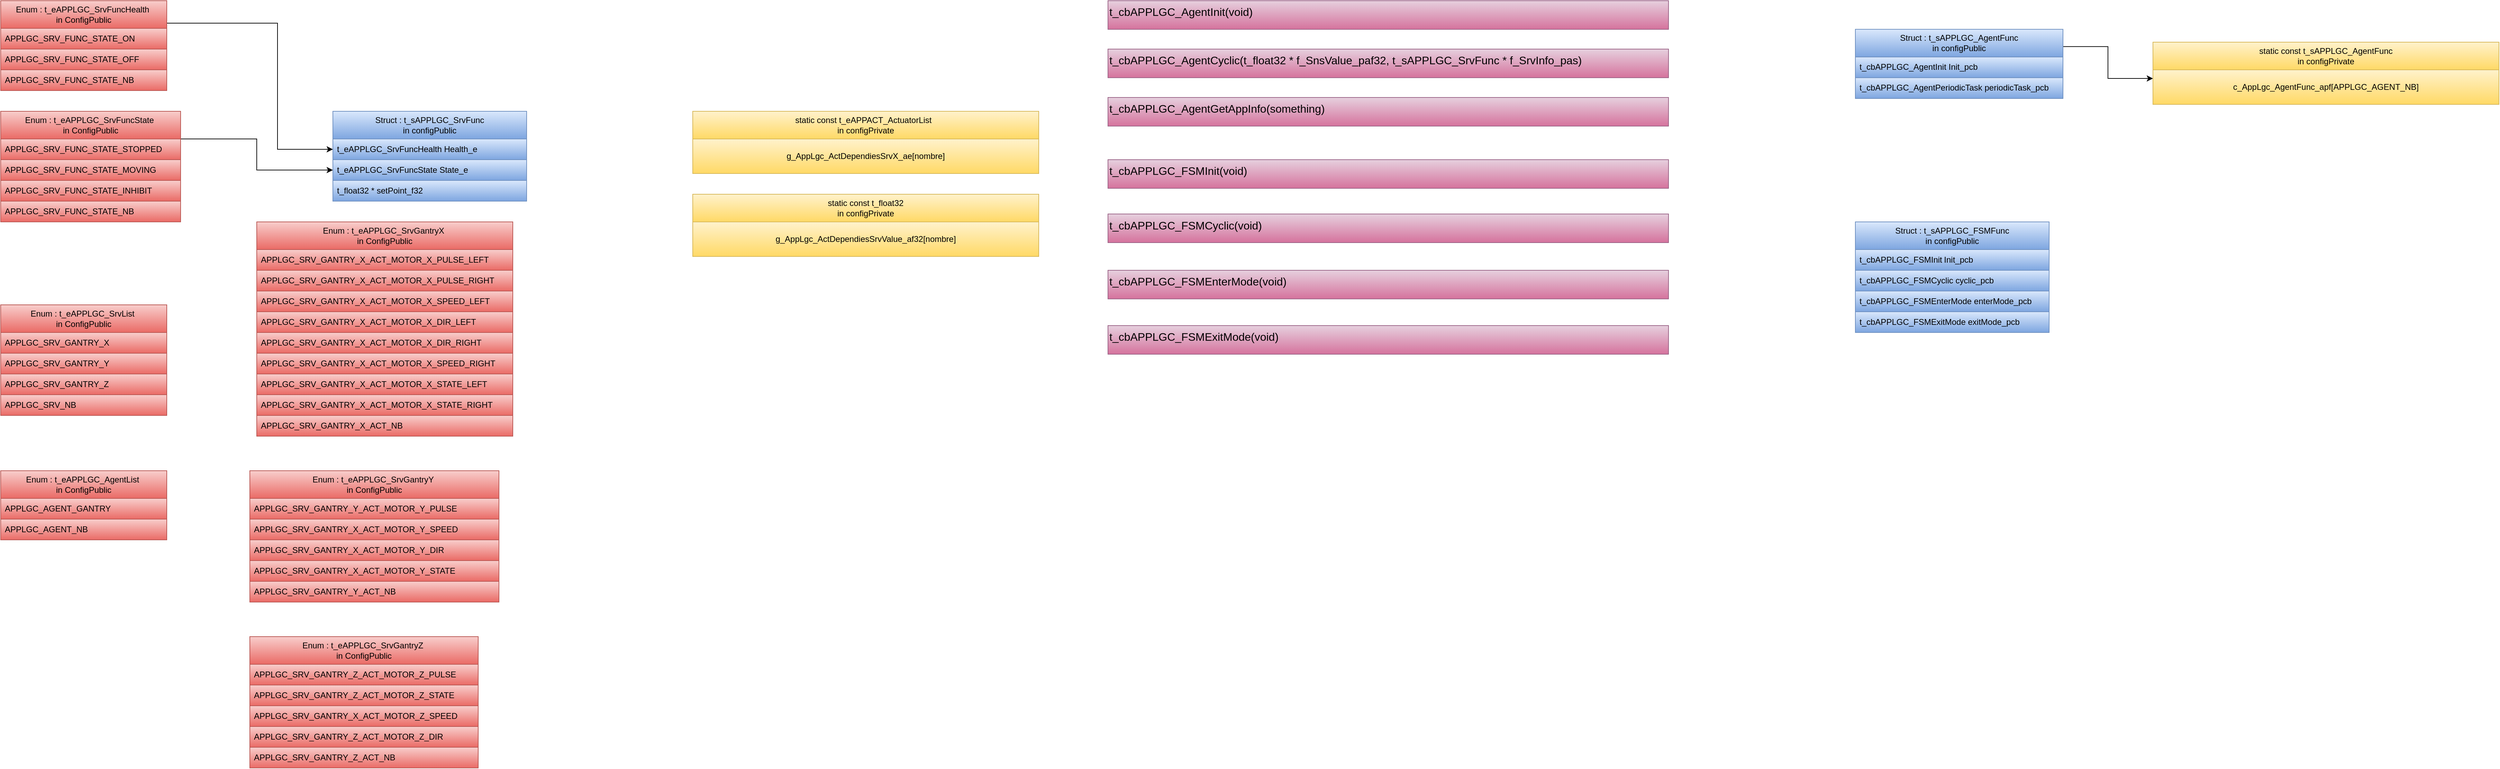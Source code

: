<mxfile version="24.6.1" type="device" pages="6">
  <diagram name="Type" id="GnXUbsLAUt-_IhSWvtKM">
    <mxGraphModel dx="2949" dy="3097" grid="1" gridSize="10" guides="1" tooltips="1" connect="1" arrows="1" fold="1" page="1" pageScale="1" pageWidth="827" pageHeight="1169" math="0" shadow="0">
      <root>
        <mxCell id="0" />
        <mxCell id="1" parent="0" />
        <mxCell id="-SuzEeylegbd52WuTmj7-1" value="Struct : t_sAPPLGC_SrvFunc&lt;div&gt;in configPublic&lt;/div&gt;" style="swimlane;fontStyle=0;childLayout=stackLayout;horizontal=1;startSize=40;horizontalStack=0;resizeParent=1;resizeParentMax=0;resizeLast=0;collapsible=1;marginBottom=0;whiteSpace=wrap;html=1;fillColor=#dae8fc;gradientColor=#7ea6e0;strokeColor=#6c8ebf;fontColor=#000000;" parent="1" vertex="1">
          <mxGeometry x="-1120" y="-2160" width="280" height="130" as="geometry">
            <mxRectangle x="-560" y="-640" width="240" height="40" as="alternateBounds" />
          </mxGeometry>
        </mxCell>
        <mxCell id="-SuzEeylegbd52WuTmj7-2" value="&lt;span style=&quot;text-align: center;&quot;&gt;t_eAPPLGC_SrvFuncHealth &lt;/span&gt;&lt;span style=&quot;text-align: center;&quot;&gt;Health_e&lt;/span&gt;" style="text;strokeColor=#6c8ebf;fillColor=#dae8fc;align=left;verticalAlign=middle;spacingLeft=4;spacingRight=4;overflow=hidden;points=[[0,0.5],[1,0.5]];portConstraint=eastwest;rotatable=0;whiteSpace=wrap;html=1;gradientColor=#7ea6e0;fontColor=#000000;" parent="-SuzEeylegbd52WuTmj7-1" vertex="1">
          <mxGeometry y="40" width="280" height="30" as="geometry" />
        </mxCell>
        <mxCell id="-SuzEeylegbd52WuTmj7-3" value="&lt;span style=&quot;text-align: center;&quot;&gt;t_eAPPLGC_SrvFuncState &lt;/span&gt;&lt;span style=&quot;text-align: center;&quot;&gt;State_e&lt;/span&gt;" style="text;strokeColor=#6c8ebf;fillColor=#dae8fc;align=left;verticalAlign=middle;spacingLeft=4;spacingRight=4;overflow=hidden;points=[[0,0.5],[1,0.5]];portConstraint=eastwest;rotatable=0;whiteSpace=wrap;html=1;gradientColor=#7ea6e0;fontColor=#000000;" parent="-SuzEeylegbd52WuTmj7-1" vertex="1">
          <mxGeometry y="70" width="280" height="30" as="geometry" />
        </mxCell>
        <mxCell id="-SuzEeylegbd52WuTmj7-16" value="t_float32 * setPoint_f32" style="text;strokeColor=#6c8ebf;fillColor=#dae8fc;align=left;verticalAlign=middle;spacingLeft=4;spacingRight=4;overflow=hidden;points=[[0,0.5],[1,0.5]];portConstraint=eastwest;rotatable=0;whiteSpace=wrap;html=1;gradientColor=#7ea6e0;fontColor=#000000;" parent="-SuzEeylegbd52WuTmj7-1" vertex="1">
          <mxGeometry y="100" width="280" height="30" as="geometry" />
        </mxCell>
        <mxCell id="-SuzEeylegbd52WuTmj7-5" value="Enum : t_eAPPLGC_SrvList&amp;nbsp;&lt;div&gt;in ConfigPublic&lt;/div&gt;" style="swimlane;fontStyle=0;childLayout=stackLayout;horizontal=1;startSize=40;horizontalStack=0;resizeParent=1;resizeParentMax=0;resizeLast=0;collapsible=1;marginBottom=0;whiteSpace=wrap;html=1;fillColor=#f8cecc;gradientColor=#ea6b66;strokeColor=#b85450;fontColor=#000000;" parent="1" vertex="1">
          <mxGeometry x="-1600" y="-1880" width="240" height="160" as="geometry">
            <mxRectangle x="-1160" y="-1210" width="240" height="40" as="alternateBounds" />
          </mxGeometry>
        </mxCell>
        <mxCell id="-SuzEeylegbd52WuTmj7-6" value="APPLGC_SRV_GANTRY_X" style="text;strokeColor=#b85450;fillColor=#f8cecc;align=left;verticalAlign=middle;spacingLeft=4;spacingRight=4;overflow=hidden;points=[[0,0.5],[1,0.5]];portConstraint=eastwest;rotatable=0;whiteSpace=wrap;html=1;gradientColor=#ea6b66;fontColor=#000000;" parent="-SuzEeylegbd52WuTmj7-5" vertex="1">
          <mxGeometry y="40" width="240" height="30" as="geometry" />
        </mxCell>
        <mxCell id="-SuzEeylegbd52WuTmj7-21" value="APPLGC_SRV_GANTRY_Y" style="text;strokeColor=#b85450;fillColor=#f8cecc;align=left;verticalAlign=middle;spacingLeft=4;spacingRight=4;overflow=hidden;points=[[0,0.5],[1,0.5]];portConstraint=eastwest;rotatable=0;whiteSpace=wrap;html=1;gradientColor=#ea6b66;fontColor=#000000;" parent="-SuzEeylegbd52WuTmj7-5" vertex="1">
          <mxGeometry y="70" width="240" height="30" as="geometry" />
        </mxCell>
        <mxCell id="-SuzEeylegbd52WuTmj7-22" value="APPLGC_SRV_GANTRY_Z" style="text;strokeColor=#b85450;fillColor=#f8cecc;align=left;verticalAlign=middle;spacingLeft=4;spacingRight=4;overflow=hidden;points=[[0,0.5],[1,0.5]];portConstraint=eastwest;rotatable=0;whiteSpace=wrap;html=1;gradientColor=#ea6b66;fontColor=#000000;" parent="-SuzEeylegbd52WuTmj7-5" vertex="1">
          <mxGeometry y="100" width="240" height="30" as="geometry" />
        </mxCell>
        <mxCell id="-SuzEeylegbd52WuTmj7-8" value="APPLGC_SRV_NB" style="text;strokeColor=#b85450;fillColor=#f8cecc;align=left;verticalAlign=middle;spacingLeft=4;spacingRight=4;overflow=hidden;points=[[0,0.5],[1,0.5]];portConstraint=eastwest;rotatable=0;whiteSpace=wrap;html=1;gradientColor=#ea6b66;fontColor=#000000;" parent="-SuzEeylegbd52WuTmj7-5" vertex="1">
          <mxGeometry y="130" width="240" height="30" as="geometry" />
        </mxCell>
        <mxCell id="-SuzEeylegbd52WuTmj7-9" value="" style="group;fontSize=12;" parent="1" connectable="0" vertex="1">
          <mxGeometry x="-600" y="-2160" width="500" height="90" as="geometry" />
        </mxCell>
        <mxCell id="-SuzEeylegbd52WuTmj7-10" value="" style="rounded=0;whiteSpace=wrap;html=1;fillColor=#fff2cc;gradientColor=#ffd966;strokeColor=#d6b656;fontColor=#000000;fontSize=12;" parent="-SuzEeylegbd52WuTmj7-9" vertex="1">
          <mxGeometry width="500.0" height="90" as="geometry" />
        </mxCell>
        <mxCell id="-SuzEeylegbd52WuTmj7-11" value="static const t_eAPPACT_ActuatorList&amp;nbsp;&amp;nbsp;&lt;div&gt;in configPrivate&lt;/div&gt;" style="rounded=0;whiteSpace=wrap;html=1;fillColor=#fff2cc;gradientColor=#ffd966;strokeColor=#d6b656;fontColor=#000000;fontSize=12;" parent="-SuzEeylegbd52WuTmj7-9" vertex="1">
          <mxGeometry width="500.0" height="40" as="geometry" />
        </mxCell>
        <mxCell id="-SuzEeylegbd52WuTmj7-12" value="&lt;div style=&quot;text-align: center; font-size: 12px;&quot;&gt;g_AppLgc_ActDependiesSrvX_ae[nombre]&lt;/div&gt;" style="rounded=0;whiteSpace=wrap;html=1;fillColor=#fff2cc;gradientColor=#ffd966;strokeColor=#d6b656;fontColor=#000000;fontSize=12;" parent="-SuzEeylegbd52WuTmj7-9" vertex="1">
          <mxGeometry y="40" width="500.0" height="50" as="geometry" />
        </mxCell>
        <mxCell id="-SuzEeylegbd52WuTmj7-13" value="t_cbAPPLGC_AgentInit(void)" style="rounded=0;whiteSpace=wrap;html=1;verticalAlign=top;fillColor=#e6d0de;gradientColor=#d5739d;strokeColor=#996185;fontSize=16;align=left;fontColor=#000000;" parent="1" vertex="1">
          <mxGeometry y="-2320" width="810" height="41.43" as="geometry" />
        </mxCell>
        <mxCell id="-SuzEeylegbd52WuTmj7-14" value="&lt;div style=&quot;text-align: center;&quot;&gt;&lt;span style=&quot;text-align: left;&quot;&gt;t_cbAPPLGC_AgentCyclic(&lt;/span&gt;&lt;span style=&quot;background-color: initial;&quot;&gt;t_float32 * f_SnsValue_paf32, t_sAPPLGC_SrvFunc * f_SrvInfo_pas&lt;/span&gt;&lt;span style=&quot;background-color: initial;&quot;&gt;)&lt;/span&gt;&lt;/div&gt;" style="rounded=0;whiteSpace=wrap;html=1;verticalAlign=top;fillColor=#e6d0de;gradientColor=#d5739d;strokeColor=#996185;fontSize=16;align=left;fontColor=#000000;" parent="1" vertex="1">
          <mxGeometry y="-2250" width="810" height="41.43" as="geometry" />
        </mxCell>
        <mxCell id="-SuzEeylegbd52WuTmj7-17" value="Enum : t_eAPPLGC_AgentList&amp;nbsp;&lt;div&gt;in ConfigPublic&lt;/div&gt;" style="swimlane;fontStyle=0;childLayout=stackLayout;horizontal=1;startSize=40;horizontalStack=0;resizeParent=1;resizeParentMax=0;resizeLast=0;collapsible=1;marginBottom=0;whiteSpace=wrap;html=1;fillColor=#f8cecc;gradientColor=#ea6b66;strokeColor=#b85450;fontColor=#000000;" parent="1" vertex="1">
          <mxGeometry x="-1600" y="-1640" width="240" height="100" as="geometry">
            <mxRectangle x="-1160" y="-1210" width="240" height="40" as="alternateBounds" />
          </mxGeometry>
        </mxCell>
        <mxCell id="-SuzEeylegbd52WuTmj7-18" value="APPLGC_AGENT_GANTRY" style="text;strokeColor=#b85450;fillColor=#f8cecc;align=left;verticalAlign=middle;spacingLeft=4;spacingRight=4;overflow=hidden;points=[[0,0.5],[1,0.5]];portConstraint=eastwest;rotatable=0;whiteSpace=wrap;html=1;gradientColor=#ea6b66;fontColor=#000000;" parent="-SuzEeylegbd52WuTmj7-17" vertex="1">
          <mxGeometry y="40" width="240" height="30" as="geometry" />
        </mxCell>
        <mxCell id="-SuzEeylegbd52WuTmj7-20" value="APPLGC_AGENT_NB" style="text;strokeColor=#b85450;fillColor=#f8cecc;align=left;verticalAlign=middle;spacingLeft=4;spacingRight=4;overflow=hidden;points=[[0,0.5],[1,0.5]];portConstraint=eastwest;rotatable=0;whiteSpace=wrap;html=1;gradientColor=#ea6b66;fontColor=#000000;" parent="-SuzEeylegbd52WuTmj7-17" vertex="1">
          <mxGeometry y="70" width="240" height="30" as="geometry" />
        </mxCell>
        <mxCell id="pDAPzEV3QsiLcf0v9ub3-2" style="edgeStyle=orthogonalEdgeStyle;rounded=0;orthogonalLoop=1;jettySize=auto;html=1;exitX=1;exitY=0.25;exitDx=0;exitDy=0;entryX=0;entryY=0.5;entryDx=0;entryDy=0;" edge="1" parent="1" source="-SuzEeylegbd52WuTmj7-23" target="-SuzEeylegbd52WuTmj7-2">
          <mxGeometry relative="1" as="geometry">
            <Array as="points">
              <mxPoint x="-1200" y="-2287" />
              <mxPoint x="-1200" y="-2105" />
            </Array>
          </mxGeometry>
        </mxCell>
        <mxCell id="-SuzEeylegbd52WuTmj7-23" value="Enum : t_eAPPLGC_SrvFuncHealth&amp;nbsp;&lt;div&gt;in ConfigPublic&lt;/div&gt;" style="swimlane;fontStyle=0;childLayout=stackLayout;horizontal=1;startSize=40;horizontalStack=0;resizeParent=1;resizeParentMax=0;resizeLast=0;collapsible=1;marginBottom=0;whiteSpace=wrap;html=1;fillColor=#f8cecc;gradientColor=#ea6b66;strokeColor=#b85450;fontColor=#000000;" parent="1" vertex="1">
          <mxGeometry x="-1600" y="-2320" width="240" height="130" as="geometry">
            <mxRectangle x="-1160" y="-1210" width="240" height="40" as="alternateBounds" />
          </mxGeometry>
        </mxCell>
        <mxCell id="-SuzEeylegbd52WuTmj7-24" value="APPLGC_SRV_FUNC_STATE_ON" style="text;strokeColor=#b85450;fillColor=#f8cecc;align=left;verticalAlign=middle;spacingLeft=4;spacingRight=4;overflow=hidden;points=[[0,0.5],[1,0.5]];portConstraint=eastwest;rotatable=0;whiteSpace=wrap;html=1;gradientColor=#ea6b66;fontColor=#000000;" parent="-SuzEeylegbd52WuTmj7-23" vertex="1">
          <mxGeometry y="40" width="240" height="30" as="geometry" />
        </mxCell>
        <mxCell id="-SuzEeylegbd52WuTmj7-25" value="APPLGC_SRV_FUNC_STATE_OFF" style="text;strokeColor=#b85450;fillColor=#f8cecc;align=left;verticalAlign=middle;spacingLeft=4;spacingRight=4;overflow=hidden;points=[[0,0.5],[1,0.5]];portConstraint=eastwest;rotatable=0;whiteSpace=wrap;html=1;gradientColor=#ea6b66;fontColor=#000000;" parent="-SuzEeylegbd52WuTmj7-23" vertex="1">
          <mxGeometry y="70" width="240" height="30" as="geometry" />
        </mxCell>
        <mxCell id="-SuzEeylegbd52WuTmj7-26" value="APPLGC_SRV_FUNC_STATE_NB" style="text;strokeColor=#b85450;fillColor=#f8cecc;align=left;verticalAlign=middle;spacingLeft=4;spacingRight=4;overflow=hidden;points=[[0,0.5],[1,0.5]];portConstraint=eastwest;rotatable=0;whiteSpace=wrap;html=1;gradientColor=#ea6b66;fontColor=#000000;" parent="-SuzEeylegbd52WuTmj7-23" vertex="1">
          <mxGeometry y="100" width="240" height="30" as="geometry" />
        </mxCell>
        <mxCell id="pDAPzEV3QsiLcf0v9ub3-1" style="edgeStyle=orthogonalEdgeStyle;rounded=0;orthogonalLoop=1;jettySize=auto;html=1;exitX=1;exitY=0.25;exitDx=0;exitDy=0;entryX=0;entryY=0.5;entryDx=0;entryDy=0;" edge="1" parent="1" source="-SuzEeylegbd52WuTmj7-29" target="-SuzEeylegbd52WuTmj7-3">
          <mxGeometry relative="1" as="geometry" />
        </mxCell>
        <mxCell id="-SuzEeylegbd52WuTmj7-29" value="Enum : t_eAPPLGC_SrvFuncState&amp;nbsp;&lt;div&gt;in ConfigPublic&lt;/div&gt;" style="swimlane;fontStyle=0;childLayout=stackLayout;horizontal=1;startSize=40;horizontalStack=0;resizeParent=1;resizeParentMax=0;resizeLast=0;collapsible=1;marginBottom=0;whiteSpace=wrap;html=1;fillColor=#f8cecc;gradientColor=#ea6b66;strokeColor=#b85450;fontColor=#000000;" parent="1" vertex="1">
          <mxGeometry x="-1600" y="-2160" width="260" height="160" as="geometry">
            <mxRectangle x="-1160" y="-1210" width="240" height="40" as="alternateBounds" />
          </mxGeometry>
        </mxCell>
        <mxCell id="-SuzEeylegbd52WuTmj7-30" value="APPLGC_SRV_FUNC_STATE_STOPPED" style="text;strokeColor=#b85450;fillColor=#f8cecc;align=left;verticalAlign=middle;spacingLeft=4;spacingRight=4;overflow=hidden;points=[[0,0.5],[1,0.5]];portConstraint=eastwest;rotatable=0;whiteSpace=wrap;html=1;gradientColor=#ea6b66;fontColor=#000000;" parent="-SuzEeylegbd52WuTmj7-29" vertex="1">
          <mxGeometry y="40" width="260" height="30" as="geometry" />
        </mxCell>
        <mxCell id="-SuzEeylegbd52WuTmj7-31" value="APPLGC_SRV_FUNC_STATE_MOVING" style="text;strokeColor=#b85450;fillColor=#f8cecc;align=left;verticalAlign=middle;spacingLeft=4;spacingRight=4;overflow=hidden;points=[[0,0.5],[1,0.5]];portConstraint=eastwest;rotatable=0;whiteSpace=wrap;html=1;gradientColor=#ea6b66;fontColor=#000000;" parent="-SuzEeylegbd52WuTmj7-29" vertex="1">
          <mxGeometry y="70" width="260" height="30" as="geometry" />
        </mxCell>
        <mxCell id="-SuzEeylegbd52WuTmj7-32" value="APPLGC_SRV_FUNC_STATE_INHIBIT" style="text;strokeColor=#b85450;fillColor=#f8cecc;align=left;verticalAlign=middle;spacingLeft=4;spacingRight=4;overflow=hidden;points=[[0,0.5],[1,0.5]];portConstraint=eastwest;rotatable=0;whiteSpace=wrap;html=1;gradientColor=#ea6b66;fontColor=#000000;" parent="-SuzEeylegbd52WuTmj7-29" vertex="1">
          <mxGeometry y="100" width="260" height="30" as="geometry" />
        </mxCell>
        <mxCell id="-SuzEeylegbd52WuTmj7-33" value="APPLGC_SRV_FUNC_STATE_NB" style="text;strokeColor=#b85450;fillColor=#f8cecc;align=left;verticalAlign=middle;spacingLeft=4;spacingRight=4;overflow=hidden;points=[[0,0.5],[1,0.5]];portConstraint=eastwest;rotatable=0;whiteSpace=wrap;html=1;gradientColor=#ea6b66;fontColor=#000000;" parent="-SuzEeylegbd52WuTmj7-29" vertex="1">
          <mxGeometry y="130" width="260" height="30" as="geometry" />
        </mxCell>
        <mxCell id="-SuzEeylegbd52WuTmj7-34" value="" style="group;fontSize=12;" parent="1" connectable="0" vertex="1">
          <mxGeometry x="-600" y="-2040" width="500" height="90" as="geometry" />
        </mxCell>
        <mxCell id="-SuzEeylegbd52WuTmj7-35" value="" style="rounded=0;whiteSpace=wrap;html=1;fillColor=#fff2cc;gradientColor=#ffd966;strokeColor=#d6b656;fontColor=#000000;fontSize=12;" parent="-SuzEeylegbd52WuTmj7-34" vertex="1">
          <mxGeometry width="500.0" height="90" as="geometry" />
        </mxCell>
        <mxCell id="-SuzEeylegbd52WuTmj7-36" value="static const t_float32&lt;div&gt;in configPrivate&lt;/div&gt;" style="rounded=0;whiteSpace=wrap;html=1;fillColor=#fff2cc;gradientColor=#ffd966;strokeColor=#d6b656;fontColor=#000000;fontSize=12;" parent="-SuzEeylegbd52WuTmj7-34" vertex="1">
          <mxGeometry width="500.0" height="40" as="geometry" />
        </mxCell>
        <mxCell id="-SuzEeylegbd52WuTmj7-37" value="&lt;div style=&quot;text-align: center; font-size: 12px;&quot;&gt;g_AppLgc_ActDependiesSrvValue_af32[nombre]&lt;/div&gt;" style="rounded=0;whiteSpace=wrap;html=1;fillColor=#fff2cc;gradientColor=#ffd966;strokeColor=#d6b656;fontColor=#000000;fontSize=12;" parent="-SuzEeylegbd52WuTmj7-34" vertex="1">
          <mxGeometry y="40" width="500.0" height="50" as="geometry" />
        </mxCell>
        <mxCell id="CMQPgspGFE2NoReCXf-l-4" value="t_cbAPPLGC_FSMInit(void)" style="rounded=0;whiteSpace=wrap;html=1;verticalAlign=top;fillColor=#e6d0de;gradientColor=#d5739d;strokeColor=#996185;fontSize=16;align=left;fontColor=#000000;" parent="1" vertex="1">
          <mxGeometry y="-2090" width="810" height="41.43" as="geometry" />
        </mxCell>
        <mxCell id="CMQPgspGFE2NoReCXf-l-5" value="t_cbAPPLGC_FSMCyclic(void)" style="rounded=0;whiteSpace=wrap;html=1;verticalAlign=top;fillColor=#e6d0de;gradientColor=#d5739d;strokeColor=#996185;fontSize=16;align=left;fontColor=#000000;" parent="1" vertex="1">
          <mxGeometry y="-2011.43" width="810" height="41.43" as="geometry" />
        </mxCell>
        <mxCell id="CMQPgspGFE2NoReCXf-l-6" value="t_cbAPPLGC_FSMEnterMode(void)" style="rounded=0;whiteSpace=wrap;html=1;verticalAlign=top;fillColor=#e6d0de;gradientColor=#d5739d;strokeColor=#996185;fontSize=16;align=left;fontColor=#000000;" parent="1" vertex="1">
          <mxGeometry y="-1930" width="810" height="41.43" as="geometry" />
        </mxCell>
        <mxCell id="s_ShhWTJK4wpaPDD9lwJ-1" value="" style="group;fontSize=12;" parent="1" connectable="0" vertex="1">
          <mxGeometry x="1510" y="-2260" width="500" height="90" as="geometry" />
        </mxCell>
        <mxCell id="s_ShhWTJK4wpaPDD9lwJ-2" value="" style="rounded=0;whiteSpace=wrap;html=1;fillColor=#fff2cc;gradientColor=#ffd966;strokeColor=#d6b656;fontColor=#000000;fontSize=12;" parent="s_ShhWTJK4wpaPDD9lwJ-1" vertex="1">
          <mxGeometry width="500.0" height="90" as="geometry" />
        </mxCell>
        <mxCell id="s_ShhWTJK4wpaPDD9lwJ-3" value="static const t_sAPPLGC_AgentFunc&lt;div&gt;in configPrivate&lt;/div&gt;" style="rounded=0;whiteSpace=wrap;html=1;fillColor=#fff2cc;gradientColor=#ffd966;strokeColor=#d6b656;fontColor=#000000;fontSize=12;" parent="s_ShhWTJK4wpaPDD9lwJ-1" vertex="1">
          <mxGeometry width="500.0" height="40" as="geometry" />
        </mxCell>
        <mxCell id="s_ShhWTJK4wpaPDD9lwJ-4" value="&lt;div style=&quot;text-align: center; font-size: 12px;&quot;&gt;c_AppLgc_AgentFunc_apf[APPLGC_AGENT_NB]&lt;/div&gt;" style="rounded=0;whiteSpace=wrap;html=1;fillColor=#fff2cc;gradientColor=#ffd966;strokeColor=#d6b656;fontColor=#000000;fontSize=12;" parent="s_ShhWTJK4wpaPDD9lwJ-1" vertex="1">
          <mxGeometry y="40" width="500.0" height="50" as="geometry" />
        </mxCell>
        <mxCell id="NY17Wq-Kty5airUErH0G-1" value="t_cbAPPLGC_FSMExitMode(void)" style="rounded=0;whiteSpace=wrap;html=1;verticalAlign=top;fillColor=#e6d0de;gradientColor=#d5739d;strokeColor=#996185;fontSize=16;align=left;fontColor=#000000;" parent="1" vertex="1">
          <mxGeometry y="-1850" width="810" height="41.43" as="geometry" />
        </mxCell>
        <mxCell id="6Cp2mL-8UquRnqcEr89i-1" value="t_cbAPPLGC_AgentGetAppInfo(something)" style="rounded=0;whiteSpace=wrap;html=1;verticalAlign=top;fillColor=#e6d0de;gradientColor=#d5739d;strokeColor=#996185;fontSize=16;align=left;fontColor=#000000;" parent="1" vertex="1">
          <mxGeometry y="-2180" width="810" height="41.43" as="geometry" />
        </mxCell>
        <mxCell id="ntYxdvMAgjqX-uuz0u-9-6" style="edgeStyle=orthogonalEdgeStyle;rounded=0;orthogonalLoop=1;jettySize=auto;html=1;exitX=1;exitY=0.25;exitDx=0;exitDy=0;entryX=0;entryY=0.25;entryDx=0;entryDy=0;" parent="1" source="6Cp2mL-8UquRnqcEr89i-2" target="s_ShhWTJK4wpaPDD9lwJ-4" edge="1">
          <mxGeometry relative="1" as="geometry" />
        </mxCell>
        <mxCell id="6Cp2mL-8UquRnqcEr89i-2" value="Struct : t_sAPPLGC_AgentFunc&lt;div&gt;in configPublic&lt;/div&gt;" style="swimlane;fontStyle=0;childLayout=stackLayout;horizontal=1;startSize=40;horizontalStack=0;resizeParent=1;resizeParentMax=0;resizeLast=0;collapsible=1;marginBottom=0;whiteSpace=wrap;html=1;fillColor=#dae8fc;gradientColor=#7ea6e0;strokeColor=#6c8ebf;fontColor=#000000;" parent="1" vertex="1">
          <mxGeometry x="1080" y="-2278.57" width="300" height="100" as="geometry">
            <mxRectangle x="-560" y="-640" width="240" height="40" as="alternateBounds" />
          </mxGeometry>
        </mxCell>
        <mxCell id="6Cp2mL-8UquRnqcEr89i-3" value="&lt;span style=&quot;&quot;&gt;t_cbAPPLGC_AgentInit Init_pcb&lt;/span&gt;" style="text;strokeColor=#6c8ebf;fillColor=#dae8fc;align=left;verticalAlign=middle;spacingLeft=4;spacingRight=4;overflow=hidden;points=[[0,0.5],[1,0.5]];portConstraint=eastwest;rotatable=0;whiteSpace=wrap;html=1;gradientColor=#7ea6e0;fontColor=#000000;" parent="6Cp2mL-8UquRnqcEr89i-2" vertex="1">
          <mxGeometry y="40" width="300" height="30" as="geometry" />
        </mxCell>
        <mxCell id="6Cp2mL-8UquRnqcEr89i-4" value="&lt;span style=&quot;&quot;&gt;t_cbAPPLGC_AgentPeriodicTask periodicTask_pcb&lt;/span&gt;" style="text;strokeColor=#6c8ebf;fillColor=#dae8fc;align=left;verticalAlign=middle;spacingLeft=4;spacingRight=4;overflow=hidden;points=[[0,0.5],[1,0.5]];portConstraint=eastwest;rotatable=0;whiteSpace=wrap;html=1;gradientColor=#7ea6e0;fontColor=#000000;" parent="6Cp2mL-8UquRnqcEr89i-2" vertex="1">
          <mxGeometry y="70" width="300" height="30" as="geometry" />
        </mxCell>
        <mxCell id="ntYxdvMAgjqX-uuz0u-9-1" value="Struct : t_sAPPLGC_FSMFunc&lt;div&gt;in configPublic&lt;/div&gt;" style="swimlane;fontStyle=0;childLayout=stackLayout;horizontal=1;startSize=40;horizontalStack=0;resizeParent=1;resizeParentMax=0;resizeLast=0;collapsible=1;marginBottom=0;whiteSpace=wrap;html=1;fillColor=#dae8fc;gradientColor=#7ea6e0;strokeColor=#6c8ebf;fontColor=#000000;" parent="1" vertex="1">
          <mxGeometry x="1080" y="-2000.0" width="280" height="160" as="geometry">
            <mxRectangle x="1080" y="-2000.0" width="240" height="40" as="alternateBounds" />
          </mxGeometry>
        </mxCell>
        <mxCell id="ntYxdvMAgjqX-uuz0u-9-2" value="t_cbAPPLGC_FSMInit&lt;font size=&quot;1&quot;&gt;&amp;nbsp;&lt;/font&gt;Init_pcb" style="text;strokeColor=#6c8ebf;fillColor=#dae8fc;align=left;verticalAlign=middle;spacingLeft=4;spacingRight=4;overflow=hidden;points=[[0,0.5],[1,0.5]];portConstraint=eastwest;rotatable=0;whiteSpace=wrap;html=1;gradientColor=#7ea6e0;fontColor=#000000;" parent="ntYxdvMAgjqX-uuz0u-9-1" vertex="1">
          <mxGeometry y="40" width="280" height="30" as="geometry" />
        </mxCell>
        <mxCell id="ntYxdvMAgjqX-uuz0u-9-3" value="&lt;span style=&quot;&quot;&gt;t_cbAPPLGC_FSMCyclic&amp;nbsp;&lt;/span&gt;&lt;span style=&quot;&quot;&gt;cyclic_pcb&lt;/span&gt;" style="text;strokeColor=#6c8ebf;fillColor=#dae8fc;align=left;verticalAlign=middle;spacingLeft=4;spacingRight=4;overflow=hidden;points=[[0,0.5],[1,0.5]];portConstraint=eastwest;rotatable=0;whiteSpace=wrap;html=1;gradientColor=#7ea6e0;fontColor=#000000;" parent="ntYxdvMAgjqX-uuz0u-9-1" vertex="1">
          <mxGeometry y="70" width="280" height="30" as="geometry" />
        </mxCell>
        <mxCell id="ntYxdvMAgjqX-uuz0u-9-4" value="&lt;span style=&quot;&quot;&gt;t_cbAPPLGC_FSMEnterMode enterMode&lt;/span&gt;&lt;span style=&quot;&quot;&gt;_pcb&lt;/span&gt;" style="text;strokeColor=#6c8ebf;fillColor=#dae8fc;align=left;verticalAlign=middle;spacingLeft=4;spacingRight=4;overflow=hidden;points=[[0,0.5],[1,0.5]];portConstraint=eastwest;rotatable=0;whiteSpace=wrap;html=1;gradientColor=#7ea6e0;fontColor=#000000;" parent="ntYxdvMAgjqX-uuz0u-9-1" vertex="1">
          <mxGeometry y="100" width="280" height="30" as="geometry" />
        </mxCell>
        <mxCell id="ntYxdvMAgjqX-uuz0u-9-5" value="&lt;span style=&quot;&quot;&gt;t_cbAPPLGC_FSMExitMode&amp;nbsp;&lt;/span&gt;&lt;span style=&quot;&quot;&gt;exitMode&lt;/span&gt;&lt;span style=&quot;&quot;&gt;_pcb&lt;/span&gt;" style="text;strokeColor=#6c8ebf;fillColor=#dae8fc;align=left;verticalAlign=middle;spacingLeft=4;spacingRight=4;overflow=hidden;points=[[0,0.5],[1,0.5]];portConstraint=eastwest;rotatable=0;whiteSpace=wrap;html=1;gradientColor=#7ea6e0;fontColor=#000000;" parent="ntYxdvMAgjqX-uuz0u-9-1" vertex="1">
          <mxGeometry y="130" width="280" height="30" as="geometry" />
        </mxCell>
        <mxCell id="pDAPzEV3QsiLcf0v9ub3-4" value="Enum : t_eAPPLGC_SrvGantryX&amp;nbsp;&lt;div&gt;in ConfigPublic&lt;/div&gt;" style="swimlane;fontStyle=0;childLayout=stackLayout;horizontal=1;startSize=40;horizontalStack=0;resizeParent=1;resizeParentMax=0;resizeLast=0;collapsible=1;marginBottom=0;whiteSpace=wrap;html=1;fillColor=#f8cecc;gradientColor=#ea6b66;strokeColor=#b85450;fontColor=#000000;" vertex="1" parent="1">
          <mxGeometry x="-1230" y="-2000" width="370" height="310" as="geometry">
            <mxRectangle x="-1160" y="-1210" width="240" height="40" as="alternateBounds" />
          </mxGeometry>
        </mxCell>
        <mxCell id="pDAPzEV3QsiLcf0v9ub3-5" value="APPLGC_SRV_GANTRY_X_ACT_MOTOR_X_PULSE_LEFT" style="text;strokeColor=#b85450;fillColor=#f8cecc;align=left;verticalAlign=middle;spacingLeft=4;spacingRight=4;overflow=hidden;points=[[0,0.5],[1,0.5]];portConstraint=eastwest;rotatable=0;whiteSpace=wrap;html=1;gradientColor=#ea6b66;fontColor=#000000;" vertex="1" parent="pDAPzEV3QsiLcf0v9ub3-4">
          <mxGeometry y="40" width="370" height="30" as="geometry" />
        </mxCell>
        <mxCell id="pDAPzEV3QsiLcf0v9ub3-6" value="APPLGC_SRV_GANTRY_X_ACT_MOTOR_X_PULSE_RIGHT" style="text;strokeColor=#b85450;fillColor=#f8cecc;align=left;verticalAlign=middle;spacingLeft=4;spacingRight=4;overflow=hidden;points=[[0,0.5],[1,0.5]];portConstraint=eastwest;rotatable=0;whiteSpace=wrap;html=1;gradientColor=#ea6b66;fontColor=#000000;" vertex="1" parent="pDAPzEV3QsiLcf0v9ub3-4">
          <mxGeometry y="70" width="370" height="30" as="geometry" />
        </mxCell>
        <mxCell id="pDAPzEV3QsiLcf0v9ub3-16" value="APPLGC_SRV_GANTRY_X_ACT_MOTOR_X_SPEED_LEFT" style="text;strokeColor=#b85450;fillColor=#f8cecc;align=left;verticalAlign=middle;spacingLeft=4;spacingRight=4;overflow=hidden;points=[[0,0.5],[1,0.5]];portConstraint=eastwest;rotatable=0;whiteSpace=wrap;html=1;gradientColor=#ea6b66;fontColor=#000000;" vertex="1" parent="pDAPzEV3QsiLcf0v9ub3-4">
          <mxGeometry y="100" width="370" height="30" as="geometry" />
        </mxCell>
        <mxCell id="rj08jHFdkmS71MZILvkc-1" value="APPLGC_SRV_GANTRY_X_ACT_MOTOR_X_DIR_LEFT" style="text;strokeColor=#b85450;fillColor=#f8cecc;align=left;verticalAlign=middle;spacingLeft=4;spacingRight=4;overflow=hidden;points=[[0,0.5],[1,0.5]];portConstraint=eastwest;rotatable=0;whiteSpace=wrap;html=1;gradientColor=#ea6b66;fontColor=#000000;" vertex="1" parent="pDAPzEV3QsiLcf0v9ub3-4">
          <mxGeometry y="130" width="370" height="30" as="geometry" />
        </mxCell>
        <mxCell id="pDAPzEV3QsiLcf0v9ub3-17" value="APPLGC_SRV_GANTRY_X_ACT_MOTOR_X_DIR_RIGHT" style="text;strokeColor=#b85450;fillColor=#f8cecc;align=left;verticalAlign=middle;spacingLeft=4;spacingRight=4;overflow=hidden;points=[[0,0.5],[1,0.5]];portConstraint=eastwest;rotatable=0;whiteSpace=wrap;html=1;gradientColor=#ea6b66;fontColor=#000000;" vertex="1" parent="pDAPzEV3QsiLcf0v9ub3-4">
          <mxGeometry y="160" width="370" height="30" as="geometry" />
        </mxCell>
        <mxCell id="rj08jHFdkmS71MZILvkc-2" value="APPLGC_SRV_GANTRY_X_ACT_MOTOR_X_SPEED_RIGHT" style="text;strokeColor=#b85450;fillColor=#f8cecc;align=left;verticalAlign=middle;spacingLeft=4;spacingRight=4;overflow=hidden;points=[[0,0.5],[1,0.5]];portConstraint=eastwest;rotatable=0;whiteSpace=wrap;html=1;gradientColor=#ea6b66;fontColor=#000000;" vertex="1" parent="pDAPzEV3QsiLcf0v9ub3-4">
          <mxGeometry y="190" width="370" height="30" as="geometry" />
        </mxCell>
        <mxCell id="pDAPzEV3QsiLcf0v9ub3-18" value="APPLGC_SRV_GANTRY_X_ACT_MOTOR_X_STATE_LEFT" style="text;strokeColor=#b85450;fillColor=#f8cecc;align=left;verticalAlign=middle;spacingLeft=4;spacingRight=4;overflow=hidden;points=[[0,0.5],[1,0.5]];portConstraint=eastwest;rotatable=0;whiteSpace=wrap;html=1;gradientColor=#ea6b66;fontColor=#000000;" vertex="1" parent="pDAPzEV3QsiLcf0v9ub3-4">
          <mxGeometry y="220" width="370" height="30" as="geometry" />
        </mxCell>
        <mxCell id="pDAPzEV3QsiLcf0v9ub3-19" value="APPLGC_SRV_GANTRY_X_ACT_MOTOR_X_STATE_RIGHT" style="text;strokeColor=#b85450;fillColor=#f8cecc;align=left;verticalAlign=middle;spacingLeft=4;spacingRight=4;overflow=hidden;points=[[0,0.5],[1,0.5]];portConstraint=eastwest;rotatable=0;whiteSpace=wrap;html=1;gradientColor=#ea6b66;fontColor=#000000;" vertex="1" parent="pDAPzEV3QsiLcf0v9ub3-4">
          <mxGeometry y="250" width="370" height="30" as="geometry" />
        </mxCell>
        <mxCell id="pDAPzEV3QsiLcf0v9ub3-7" value="APPLGC_SRV_GANTRY_X_ACT_NB" style="text;strokeColor=#b85450;fillColor=#f8cecc;align=left;verticalAlign=middle;spacingLeft=4;spacingRight=4;overflow=hidden;points=[[0,0.5],[1,0.5]];portConstraint=eastwest;rotatable=0;whiteSpace=wrap;html=1;gradientColor=#ea6b66;fontColor=#000000;" vertex="1" parent="pDAPzEV3QsiLcf0v9ub3-4">
          <mxGeometry y="280" width="370" height="30" as="geometry" />
        </mxCell>
        <mxCell id="pDAPzEV3QsiLcf0v9ub3-9" value="Enum : t_eAPPLGC_SrvGantryY&amp;nbsp;&lt;div&gt;in ConfigPublic&lt;/div&gt;" style="swimlane;fontStyle=0;childLayout=stackLayout;horizontal=1;startSize=40;horizontalStack=0;resizeParent=1;resizeParentMax=0;resizeLast=0;collapsible=1;marginBottom=0;whiteSpace=wrap;html=1;fillColor=#f8cecc;gradientColor=#ea6b66;strokeColor=#b85450;fontColor=#000000;" vertex="1" parent="1">
          <mxGeometry x="-1240" y="-1640" width="360" height="190" as="geometry">
            <mxRectangle x="-1160" y="-1210" width="240" height="40" as="alternateBounds" />
          </mxGeometry>
        </mxCell>
        <mxCell id="pDAPzEV3QsiLcf0v9ub3-10" value="APPLGC_SRV_GANTRY_Y_ACT_MOTOR_Y_PULSE" style="text;strokeColor=#b85450;fillColor=#f8cecc;align=left;verticalAlign=middle;spacingLeft=4;spacingRight=4;overflow=hidden;points=[[0,0.5],[1,0.5]];portConstraint=eastwest;rotatable=0;whiteSpace=wrap;html=1;gradientColor=#ea6b66;fontColor=#000000;" vertex="1" parent="pDAPzEV3QsiLcf0v9ub3-9">
          <mxGeometry y="40" width="360" height="30" as="geometry" />
        </mxCell>
        <mxCell id="rj08jHFdkmS71MZILvkc-3" value="APPLGC_SRV_GANTRY_X_ACT_MOTOR_Y_SPEED" style="text;strokeColor=#b85450;fillColor=#f8cecc;align=left;verticalAlign=middle;spacingLeft=4;spacingRight=4;overflow=hidden;points=[[0,0.5],[1,0.5]];portConstraint=eastwest;rotatable=0;whiteSpace=wrap;html=1;gradientColor=#ea6b66;fontColor=#000000;" vertex="1" parent="pDAPzEV3QsiLcf0v9ub3-9">
          <mxGeometry y="70" width="360" height="30" as="geometry" />
        </mxCell>
        <mxCell id="pDAPzEV3QsiLcf0v9ub3-20" value="APPLGC_SRV_GANTRY_X_ACT_MOTOR_Y_DIR" style="text;strokeColor=#b85450;fillColor=#f8cecc;align=left;verticalAlign=middle;spacingLeft=4;spacingRight=4;overflow=hidden;points=[[0,0.5],[1,0.5]];portConstraint=eastwest;rotatable=0;whiteSpace=wrap;html=1;gradientColor=#ea6b66;fontColor=#000000;" vertex="1" parent="pDAPzEV3QsiLcf0v9ub3-9">
          <mxGeometry y="100" width="360" height="30" as="geometry" />
        </mxCell>
        <mxCell id="pDAPzEV3QsiLcf0v9ub3-21" value="APPLGC_SRV_GANTRY_X_ACT_MOTOR_Y_STATE" style="text;strokeColor=#b85450;fillColor=#f8cecc;align=left;verticalAlign=middle;spacingLeft=4;spacingRight=4;overflow=hidden;points=[[0,0.5],[1,0.5]];portConstraint=eastwest;rotatable=0;whiteSpace=wrap;html=1;gradientColor=#ea6b66;fontColor=#000000;" vertex="1" parent="pDAPzEV3QsiLcf0v9ub3-9">
          <mxGeometry y="130" width="360" height="30" as="geometry" />
        </mxCell>
        <mxCell id="pDAPzEV3QsiLcf0v9ub3-12" value="APPLGC_SRV_GANTRY_Y_ACT_NB" style="text;strokeColor=#b85450;fillColor=#f8cecc;align=left;verticalAlign=middle;spacingLeft=4;spacingRight=4;overflow=hidden;points=[[0,0.5],[1,0.5]];portConstraint=eastwest;rotatable=0;whiteSpace=wrap;html=1;gradientColor=#ea6b66;fontColor=#000000;" vertex="1" parent="pDAPzEV3QsiLcf0v9ub3-9">
          <mxGeometry y="160" width="360" height="30" as="geometry" />
        </mxCell>
        <mxCell id="pDAPzEV3QsiLcf0v9ub3-13" value="Enum : t_eAPPLGC_SrvGantryZ&amp;nbsp;&lt;div&gt;in ConfigPublic&lt;/div&gt;" style="swimlane;fontStyle=0;childLayout=stackLayout;horizontal=1;startSize=40;horizontalStack=0;resizeParent=1;resizeParentMax=0;resizeLast=0;collapsible=1;marginBottom=0;whiteSpace=wrap;html=1;fillColor=#f8cecc;gradientColor=#ea6b66;strokeColor=#b85450;fontColor=#000000;" vertex="1" parent="1">
          <mxGeometry x="-1240" y="-1400" width="330" height="190" as="geometry">
            <mxRectangle x="-1160" y="-1210" width="240" height="40" as="alternateBounds" />
          </mxGeometry>
        </mxCell>
        <mxCell id="pDAPzEV3QsiLcf0v9ub3-14" value="APPLGC_SRV_GANTRY_Z_ACT_MOTOR_Z_PULSE" style="text;strokeColor=#b85450;fillColor=#f8cecc;align=left;verticalAlign=middle;spacingLeft=4;spacingRight=4;overflow=hidden;points=[[0,0.5],[1,0.5]];portConstraint=eastwest;rotatable=0;whiteSpace=wrap;html=1;gradientColor=#ea6b66;fontColor=#000000;" vertex="1" parent="pDAPzEV3QsiLcf0v9ub3-13">
          <mxGeometry y="40" width="330" height="30" as="geometry" />
        </mxCell>
        <mxCell id="pDAPzEV3QsiLcf0v9ub3-23" value="APPLGC_SRV_GANTRY_Z_ACT_MOTOR_Z_STATE" style="text;strokeColor=#b85450;fillColor=#f8cecc;align=left;verticalAlign=middle;spacingLeft=4;spacingRight=4;overflow=hidden;points=[[0,0.5],[1,0.5]];portConstraint=eastwest;rotatable=0;whiteSpace=wrap;html=1;gradientColor=#ea6b66;fontColor=#000000;" vertex="1" parent="pDAPzEV3QsiLcf0v9ub3-13">
          <mxGeometry y="70" width="330" height="30" as="geometry" />
        </mxCell>
        <mxCell id="rj08jHFdkmS71MZILvkc-4" value="APPLGC_SRV_GANTRY_X_ACT_MOTOR_Z_SPEED" style="text;strokeColor=#b85450;fillColor=#f8cecc;align=left;verticalAlign=middle;spacingLeft=4;spacingRight=4;overflow=hidden;points=[[0,0.5],[1,0.5]];portConstraint=eastwest;rotatable=0;whiteSpace=wrap;html=1;gradientColor=#ea6b66;fontColor=#000000;" vertex="1" parent="pDAPzEV3QsiLcf0v9ub3-13">
          <mxGeometry y="100" width="330" height="30" as="geometry" />
        </mxCell>
        <mxCell id="pDAPzEV3QsiLcf0v9ub3-22" value="APPLGC_SRV_GANTRY_Z_ACT_MOTOR_Z_DIR" style="text;strokeColor=#b85450;fillColor=#f8cecc;align=left;verticalAlign=middle;spacingLeft=4;spacingRight=4;overflow=hidden;points=[[0,0.5],[1,0.5]];portConstraint=eastwest;rotatable=0;whiteSpace=wrap;html=1;gradientColor=#ea6b66;fontColor=#000000;" vertex="1" parent="pDAPzEV3QsiLcf0v9ub3-13">
          <mxGeometry y="130" width="330" height="30" as="geometry" />
        </mxCell>
        <mxCell id="pDAPzEV3QsiLcf0v9ub3-15" value="APPLGC_SRV_GANTRY_Z_ACT_NB" style="text;strokeColor=#b85450;fillColor=#f8cecc;align=left;verticalAlign=middle;spacingLeft=4;spacingRight=4;overflow=hidden;points=[[0,0.5],[1,0.5]];portConstraint=eastwest;rotatable=0;whiteSpace=wrap;html=1;gradientColor=#ea6b66;fontColor=#000000;" vertex="1" parent="pDAPzEV3QsiLcf0v9ub3-13">
          <mxGeometry y="160" width="330" height="30" as="geometry" />
        </mxCell>
      </root>
    </mxGraphModel>
  </diagram>
  <diagram id="j_hLz0hffOS9FfNDs7_-" name="FolderDesign">
    <mxGraphModel dx="1036" dy="607" grid="1" gridSize="10" guides="1" tooltips="1" connect="1" arrows="1" fold="1" page="1" pageScale="1" pageWidth="827" pageHeight="1169" math="0" shadow="0">
      <root>
        <mxCell id="0" />
        <mxCell id="1" parent="0" />
        <mxCell id="H7qnDCqEVa7R-Doyzntl-7" style="edgeStyle=none;rounded=0;orthogonalLoop=1;jettySize=auto;html=1;exitX=1;exitY=0.5;exitDx=0;exitDy=0;entryX=0;entryY=0.5;entryDx=0;entryDy=0;" parent="1" source="H7qnDCqEVa7R-Doyzntl-1" target="H7qnDCqEVa7R-Doyzntl-5" edge="1">
          <mxGeometry relative="1" as="geometry" />
        </mxCell>
        <mxCell id="H7qnDCqEVa7R-Doyzntl-8" style="edgeStyle=none;rounded=0;orthogonalLoop=1;jettySize=auto;html=1;exitX=1;exitY=0.5;exitDx=0;exitDy=0;entryX=0;entryY=0.5;entryDx=0;entryDy=0;" parent="1" source="H7qnDCqEVa7R-Doyzntl-1" target="H7qnDCqEVa7R-Doyzntl-6" edge="1">
          <mxGeometry relative="1" as="geometry" />
        </mxCell>
        <mxCell id="H7qnDCqEVa7R-Doyzntl-1" value="APP_LGC" style="rounded=0;whiteSpace=wrap;html=1;fillColor=#f8cecc;gradientColor=#ea6b66;strokeColor=#b85450;fontColor=#000000;" parent="1" vertex="1">
          <mxGeometry x="40" y="280" width="160" height="40" as="geometry" />
        </mxCell>
        <mxCell id="H7qnDCqEVa7R-Doyzntl-2" value="Folder" style="rounded=0;whiteSpace=wrap;html=1;fillColor=#f8cecc;gradientColor=#ea6b66;strokeColor=#b85450;fontColor=#000000;" parent="1" vertex="1">
          <mxGeometry x="40" y="40" width="160" height="40" as="geometry" />
        </mxCell>
        <mxCell id="H7qnDCqEVa7R-Doyzntl-3" value="File" style="rounded=0;whiteSpace=wrap;html=1;fillColor=#dae8fc;gradientColor=#7ea6e0;strokeColor=#6c8ebf;fontColor=#000000;" parent="1" vertex="1">
          <mxGeometry x="40" y="80" width="160" height="40" as="geometry" />
        </mxCell>
        <mxCell id="H7qnDCqEVa7R-Doyzntl-10" style="edgeStyle=none;rounded=0;orthogonalLoop=1;jettySize=auto;html=1;exitX=1;exitY=0.5;exitDx=0;exitDy=0;entryX=0;entryY=0.5;entryDx=0;entryDy=0;" parent="1" source="H7qnDCqEVa7R-Doyzntl-5" target="H7qnDCqEVa7R-Doyzntl-9" edge="1">
          <mxGeometry relative="1" as="geometry" />
        </mxCell>
        <mxCell id="H7qnDCqEVa7R-Doyzntl-18" style="edgeStyle=none;rounded=0;orthogonalLoop=1;jettySize=auto;html=1;exitX=1;exitY=0.5;exitDx=0;exitDy=0;entryX=0;entryY=0.5;entryDx=0;entryDy=0;" parent="1" source="H7qnDCqEVa7R-Doyzntl-5" target="H7qnDCqEVa7R-Doyzntl-17" edge="1">
          <mxGeometry relative="1" as="geometry" />
        </mxCell>
        <mxCell id="H7qnDCqEVa7R-Doyzntl-5" value="Agents" style="rounded=0;whiteSpace=wrap;html=1;fillColor=#f8cecc;gradientColor=#ea6b66;strokeColor=#b85450;fontColor=#000000;" parent="1" vertex="1">
          <mxGeometry x="281" y="240" width="160" height="40" as="geometry" />
        </mxCell>
        <mxCell id="H7qnDCqEVa7R-Doyzntl-6" value="APPLGC.c" style="rounded=0;whiteSpace=wrap;html=1;fillColor=#dae8fc;gradientColor=#7ea6e0;strokeColor=#6c8ebf;fontColor=#000000;" parent="1" vertex="1">
          <mxGeometry x="280" y="320" width="160" height="40" as="geometry" />
        </mxCell>
        <mxCell id="H7qnDCqEVa7R-Doyzntl-12" style="edgeStyle=none;rounded=0;orthogonalLoop=1;jettySize=auto;html=1;exitX=1;exitY=0.5;exitDx=0;exitDy=0;entryX=0;entryY=0.5;entryDx=0;entryDy=0;" parent="1" source="H7qnDCqEVa7R-Doyzntl-9" target="H7qnDCqEVa7R-Doyzntl-11" edge="1">
          <mxGeometry relative="1" as="geometry" />
        </mxCell>
        <mxCell id="H7qnDCqEVa7R-Doyzntl-14" style="edgeStyle=none;rounded=0;orthogonalLoop=1;jettySize=auto;html=1;exitX=1;exitY=0.5;exitDx=0;exitDy=0;" parent="1" source="H7qnDCqEVa7R-Doyzntl-9" target="H7qnDCqEVa7R-Doyzntl-13" edge="1">
          <mxGeometry relative="1" as="geometry" />
        </mxCell>
        <mxCell id="H7qnDCqEVa7R-Doyzntl-16" style="edgeStyle=none;rounded=0;orthogonalLoop=1;jettySize=auto;html=1;exitX=1;exitY=0.5;exitDx=0;exitDy=0;entryX=0;entryY=0.5;entryDx=0;entryDy=0;" parent="1" source="H7qnDCqEVa7R-Doyzntl-9" target="H7qnDCqEVa7R-Doyzntl-15" edge="1">
          <mxGeometry relative="1" as="geometry" />
        </mxCell>
        <mxCell id="H7qnDCqEVa7R-Doyzntl-9" value="AgentGantry" style="rounded=0;whiteSpace=wrap;html=1;fillColor=#f8cecc;gradientColor=#ea6b66;strokeColor=#b85450;fontColor=#000000;" parent="1" vertex="1">
          <mxGeometry x="520" y="160" width="160" height="40" as="geometry" />
        </mxCell>
        <mxCell id="H7qnDCqEVa7R-Doyzntl-11" value="MCR" style="rounded=0;whiteSpace=wrap;html=1;fillColor=#f8cecc;gradientColor=#ea6b66;strokeColor=#b85450;fontColor=#000000;" parent="1" vertex="1">
          <mxGeometry x="760" y="80" width="160" height="40" as="geometry" />
        </mxCell>
        <mxCell id="H7qnDCqEVa7R-Doyzntl-13" value="MCA" style="rounded=0;whiteSpace=wrap;html=1;fillColor=#f8cecc;gradientColor=#ea6b66;strokeColor=#b85450;fontColor=#000000;" parent="1" vertex="1">
          <mxGeometry x="760" y="160" width="160" height="40" as="geometry" />
        </mxCell>
        <mxCell id="H7qnDCqEVa7R-Doyzntl-15" value="MCM" style="rounded=0;whiteSpace=wrap;html=1;fillColor=#f8cecc;gradientColor=#ea6b66;strokeColor=#b85450;fontColor=#000000;" parent="1" vertex="1">
          <mxGeometry x="760" y="240" width="160" height="40" as="geometry" />
        </mxCell>
        <mxCell id="H7qnDCqEVa7R-Doyzntl-17" value="OtherAgent" style="rounded=0;whiteSpace=wrap;html=1;fillColor=#f8cecc;gradientColor=#ea6b66;strokeColor=#b85450;fontColor=#000000;" parent="1" vertex="1">
          <mxGeometry x="520" y="320" width="160" height="40" as="geometry" />
        </mxCell>
        <mxCell id="rm1OtY-ddT12pENH1HZy-1" value="AgentGantry.c" style="rounded=0;whiteSpace=wrap;html=1;fillColor=#dae8fc;gradientColor=#7ea6e0;strokeColor=#6c8ebf;fontColor=#000000;" vertex="1" parent="1">
          <mxGeometry x="760" width="160" height="40" as="geometry" />
        </mxCell>
      </root>
    </mxGraphModel>
  </diagram>
  <diagram id="J4cGrWdpjN_PktrwfMpn" name="Agent_SrvDesign">
    <mxGraphModel dx="1091" dy="639" grid="1" gridSize="10" guides="1" tooltips="1" connect="1" arrows="1" fold="1" page="1" pageScale="1" pageWidth="827" pageHeight="1169" math="0" shadow="0">
      <root>
        <mxCell id="0" />
        <mxCell id="1" parent="0" />
        <mxCell id="QjnwK24BlYpBvnIx8WgV-1" value="Service" style="rounded=0;whiteSpace=wrap;html=1;fillColor=#dae8fc;gradientColor=#7ea6e0;strokeColor=#6c8ebf;fontColor=#000000;" vertex="1" parent="1">
          <mxGeometry x="40" y="80" width="160" height="40" as="geometry" />
        </mxCell>
        <mxCell id="QjnwK24BlYpBvnIx8WgV-2" value="Agent" style="rounded=0;whiteSpace=wrap;html=1;fillColor=#f8cecc;gradientColor=#ea6b66;strokeColor=#b85450;fontColor=#000000;" vertex="1" parent="1">
          <mxGeometry x="40" y="40" width="160" height="40" as="geometry" />
        </mxCell>
        <mxCell id="QjnwK24BlYpBvnIx8WgV-5" style="edgeStyle=none;rounded=0;orthogonalLoop=1;jettySize=auto;html=1;exitX=0.5;exitY=1;exitDx=0;exitDy=0;entryX=0.5;entryY=0;entryDx=0;entryDy=0;" edge="1" parent="1" source="QjnwK24BlYpBvnIx8WgV-3" target="QjnwK24BlYpBvnIx8WgV-4">
          <mxGeometry relative="1" as="geometry" />
        </mxCell>
        <mxCell id="QjnwK24BlYpBvnIx8WgV-7" style="edgeStyle=none;rounded=0;orthogonalLoop=1;jettySize=auto;html=1;exitX=0.5;exitY=1;exitDx=0;exitDy=0;" edge="1" parent="1" source="QjnwK24BlYpBvnIx8WgV-3" target="QjnwK24BlYpBvnIx8WgV-6">
          <mxGeometry relative="1" as="geometry" />
        </mxCell>
        <mxCell id="QjnwK24BlYpBvnIx8WgV-3" value="AgentGantry" style="rounded=0;whiteSpace=wrap;html=1;fillColor=#f8cecc;gradientColor=#ea6b66;strokeColor=#b85450;fontColor=#000000;" vertex="1" parent="1">
          <mxGeometry x="360" y="160" width="160" height="40" as="geometry" />
        </mxCell>
        <mxCell id="QjnwK24BlYpBvnIx8WgV-13" style="edgeStyle=none;rounded=0;orthogonalLoop=1;jettySize=auto;html=1;exitX=0.5;exitY=1;exitDx=0;exitDy=0;entryX=0.5;entryY=0;entryDx=0;entryDy=0;" edge="1" parent="1" source="QjnwK24BlYpBvnIx8WgV-4" target="6dpEFzo-FgUH_DONOuvr-1">
          <mxGeometry relative="1" as="geometry">
            <mxPoint x="120" y="400" as="targetPoint" />
          </mxGeometry>
        </mxCell>
        <mxCell id="QjnwK24BlYpBvnIx8WgV-4" value="GtrAxeX" style="rounded=0;whiteSpace=wrap;html=1;fillColor=#dae8fc;gradientColor=#7ea6e0;strokeColor=#6c8ebf;fontColor=#000000;" vertex="1" parent="1">
          <mxGeometry x="70" y="280" width="160" height="40" as="geometry" />
        </mxCell>
        <mxCell id="6dpEFzo-FgUH_DONOuvr-21" style="edgeStyle=none;rounded=0;orthogonalLoop=1;jettySize=auto;html=1;exitX=0.5;exitY=1;exitDx=0;exitDy=0;entryX=0.5;entryY=0;entryDx=0;entryDy=0;" edge="1" parent="1" source="QjnwK24BlYpBvnIx8WgV-6" target="6dpEFzo-FgUH_DONOuvr-10">
          <mxGeometry relative="1" as="geometry" />
        </mxCell>
        <mxCell id="QjnwK24BlYpBvnIx8WgV-6" value="GtrAxeY" style="rounded=0;whiteSpace=wrap;html=1;fillColor=#dae8fc;gradientColor=#7ea6e0;strokeColor=#6c8ebf;fontColor=#000000;" vertex="1" parent="1">
          <mxGeometry x="360" y="280" width="160" height="40" as="geometry" />
        </mxCell>
        <mxCell id="6dpEFzo-FgUH_DONOuvr-22" style="edgeStyle=none;rounded=0;orthogonalLoop=1;jettySize=auto;html=1;exitX=0.5;exitY=1;exitDx=0;exitDy=0;" edge="1" parent="1" source="QjnwK24BlYpBvnIx8WgV-8" target="6dpEFzo-FgUH_DONOuvr-17">
          <mxGeometry relative="1" as="geometry" />
        </mxCell>
        <mxCell id="QjnwK24BlYpBvnIx8WgV-8" value="GtrAxeZ" style="rounded=0;whiteSpace=wrap;html=1;fillColor=#dae8fc;gradientColor=#7ea6e0;strokeColor=#6c8ebf;fontColor=#000000;" vertex="1" parent="1">
          <mxGeometry x="640" y="280" width="160" height="40" as="geometry" />
        </mxCell>
        <mxCell id="QjnwK24BlYpBvnIx8WgV-9" style="edgeStyle=none;rounded=0;orthogonalLoop=1;jettySize=auto;html=1;exitX=0.5;exitY=1;exitDx=0;exitDy=0;entryX=0.5;entryY=0;entryDx=0;entryDy=0;" edge="1" parent="1" source="QjnwK24BlYpBvnIx8WgV-3" target="QjnwK24BlYpBvnIx8WgV-8">
          <mxGeometry relative="1" as="geometry" />
        </mxCell>
        <mxCell id="QjnwK24BlYpBvnIx8WgV-10" value="Actuators" style="rounded=0;whiteSpace=wrap;html=1;fillColor=#d5e8d4;gradientColor=#97d077;strokeColor=#82b366;fontColor=#000000;" vertex="1" parent="1">
          <mxGeometry x="40" y="120" width="160" height="40" as="geometry" />
        </mxCell>
        <mxCell id="6dpEFzo-FgUH_DONOuvr-1" value="Actuators" style="swimlane;fontStyle=0;childLayout=stackLayout;horizontal=1;startSize=40;horizontalStack=0;resizeParent=1;resizeParentMax=0;resizeLast=0;collapsible=1;marginBottom=0;whiteSpace=wrap;html=1;fillColor=#d5e8d4;gradientColor=#97d077;strokeColor=#82b366;fontColor=#000000;" vertex="1" parent="1">
          <mxGeometry x="60" y="400" width="180" height="220" as="geometry">
            <mxRectangle x="-560" y="-640" width="240" height="40" as="alternateBounds" />
          </mxGeometry>
        </mxCell>
        <mxCell id="6dpEFzo-FgUH_DONOuvr-2" value="&lt;div style=&quot;text-align: center;&quot;&gt;&lt;span style=&quot;background-color: initial;&quot;&gt;MOTOR_X1_PULSE&lt;/span&gt;&lt;/div&gt;" style="text;strokeColor=#82b366;fillColor=#d5e8d4;align=left;verticalAlign=middle;spacingLeft=4;spacingRight=4;overflow=hidden;points=[[0,0.5],[1,0.5]];portConstraint=eastwest;rotatable=0;whiteSpace=wrap;html=1;gradientColor=#97d077;fontColor=#000000;" vertex="1" parent="6dpEFzo-FgUH_DONOuvr-1">
          <mxGeometry y="40" width="180" height="30" as="geometry" />
        </mxCell>
        <mxCell id="6dpEFzo-FgUH_DONOuvr-3" value="&lt;div style=&quot;text-align: center;&quot;&gt;&lt;span style=&quot;background-color: initial;&quot;&gt;MOTOR_X1_STATE&lt;/span&gt;&lt;/div&gt;" style="text;strokeColor=#82b366;fillColor=#d5e8d4;align=left;verticalAlign=middle;spacingLeft=4;spacingRight=4;overflow=hidden;points=[[0,0.5],[1,0.5]];portConstraint=eastwest;rotatable=0;whiteSpace=wrap;html=1;gradientColor=#97d077;fontColor=#000000;" vertex="1" parent="6dpEFzo-FgUH_DONOuvr-1">
          <mxGeometry y="70" width="180" height="30" as="geometry" />
        </mxCell>
        <mxCell id="6dpEFzo-FgUH_DONOuvr-4" value="&lt;span style=&quot;text-align: center;&quot;&gt;MOTOR_X1_DIR&lt;/span&gt;" style="text;strokeColor=#82b366;fillColor=#d5e8d4;align=left;verticalAlign=middle;spacingLeft=4;spacingRight=4;overflow=hidden;points=[[0,0.5],[1,0.5]];portConstraint=eastwest;rotatable=0;whiteSpace=wrap;html=1;gradientColor=#97d077;fontColor=#000000;" vertex="1" parent="6dpEFzo-FgUH_DONOuvr-1">
          <mxGeometry y="100" width="180" height="30" as="geometry" />
        </mxCell>
        <mxCell id="6dpEFzo-FgUH_DONOuvr-7" value="&lt;div style=&quot;text-align: center;&quot;&gt;&lt;span style=&quot;background-color: initial;&quot;&gt;MOTOR_X2_PULSE&lt;/span&gt;&lt;/div&gt;" style="text;strokeColor=#82b366;fillColor=#d5e8d4;align=left;verticalAlign=middle;spacingLeft=4;spacingRight=4;overflow=hidden;points=[[0,0.5],[1,0.5]];portConstraint=eastwest;rotatable=0;whiteSpace=wrap;html=1;gradientColor=#97d077;fontColor=#000000;" vertex="1" parent="6dpEFzo-FgUH_DONOuvr-1">
          <mxGeometry y="130" width="180" height="30" as="geometry" />
        </mxCell>
        <mxCell id="6dpEFzo-FgUH_DONOuvr-8" value="&lt;div style=&quot;text-align: center;&quot;&gt;&lt;span style=&quot;background-color: initial;&quot;&gt;MOTOR_X2_STATE&lt;/span&gt;&lt;/div&gt;" style="text;strokeColor=#82b366;fillColor=#d5e8d4;align=left;verticalAlign=middle;spacingLeft=4;spacingRight=4;overflow=hidden;points=[[0,0.5],[1,0.5]];portConstraint=eastwest;rotatable=0;whiteSpace=wrap;html=1;gradientColor=#97d077;fontColor=#000000;" vertex="1" parent="6dpEFzo-FgUH_DONOuvr-1">
          <mxGeometry y="160" width="180" height="30" as="geometry" />
        </mxCell>
        <mxCell id="6dpEFzo-FgUH_DONOuvr-9" value="&lt;span style=&quot;text-align: center;&quot;&gt;MOTOR_X2_DIR&lt;/span&gt;" style="text;strokeColor=#82b366;fillColor=#d5e8d4;align=left;verticalAlign=middle;spacingLeft=4;spacingRight=4;overflow=hidden;points=[[0,0.5],[1,0.5]];portConstraint=eastwest;rotatable=0;whiteSpace=wrap;html=1;gradientColor=#97d077;fontColor=#000000;" vertex="1" parent="6dpEFzo-FgUH_DONOuvr-1">
          <mxGeometry y="190" width="180" height="30" as="geometry" />
        </mxCell>
        <mxCell id="6dpEFzo-FgUH_DONOuvr-10" value="Actuators" style="swimlane;fontStyle=0;childLayout=stackLayout;horizontal=1;startSize=40;horizontalStack=0;resizeParent=1;resizeParentMax=0;resizeLast=0;collapsible=1;marginBottom=0;whiteSpace=wrap;html=1;fillColor=#d5e8d4;gradientColor=#97d077;strokeColor=#82b366;fontColor=#000000;" vertex="1" parent="1">
          <mxGeometry x="360" y="400" width="160" height="130" as="geometry">
            <mxRectangle x="-560" y="-640" width="240" height="40" as="alternateBounds" />
          </mxGeometry>
        </mxCell>
        <mxCell id="6dpEFzo-FgUH_DONOuvr-11" value="&lt;div style=&quot;text-align: center;&quot;&gt;&lt;span style=&quot;background-color: initial;&quot;&gt;MOTOR_Y_PULSE&lt;/span&gt;&lt;/div&gt;" style="text;strokeColor=#82b366;fillColor=#d5e8d4;align=left;verticalAlign=middle;spacingLeft=4;spacingRight=4;overflow=hidden;points=[[0,0.5],[1,0.5]];portConstraint=eastwest;rotatable=0;whiteSpace=wrap;html=1;gradientColor=#97d077;fontColor=#000000;" vertex="1" parent="6dpEFzo-FgUH_DONOuvr-10">
          <mxGeometry y="40" width="160" height="30" as="geometry" />
        </mxCell>
        <mxCell id="6dpEFzo-FgUH_DONOuvr-12" value="&lt;div style=&quot;text-align: center;&quot;&gt;&lt;span style=&quot;background-color: initial;&quot;&gt;MOTOR_Y_STATE&lt;/span&gt;&lt;/div&gt;" style="text;strokeColor=#82b366;fillColor=#d5e8d4;align=left;verticalAlign=middle;spacingLeft=4;spacingRight=4;overflow=hidden;points=[[0,0.5],[1,0.5]];portConstraint=eastwest;rotatable=0;whiteSpace=wrap;html=1;gradientColor=#97d077;fontColor=#000000;" vertex="1" parent="6dpEFzo-FgUH_DONOuvr-10">
          <mxGeometry y="70" width="160" height="30" as="geometry" />
        </mxCell>
        <mxCell id="6dpEFzo-FgUH_DONOuvr-13" value="&lt;span style=&quot;text-align: center;&quot;&gt;MOTOR_Y_DIR&lt;/span&gt;" style="text;strokeColor=#82b366;fillColor=#d5e8d4;align=left;verticalAlign=middle;spacingLeft=4;spacingRight=4;overflow=hidden;points=[[0,0.5],[1,0.5]];portConstraint=eastwest;rotatable=0;whiteSpace=wrap;html=1;gradientColor=#97d077;fontColor=#000000;" vertex="1" parent="6dpEFzo-FgUH_DONOuvr-10">
          <mxGeometry y="100" width="160" height="30" as="geometry" />
        </mxCell>
        <mxCell id="6dpEFzo-FgUH_DONOuvr-17" value="Actuators" style="swimlane;fontStyle=0;childLayout=stackLayout;horizontal=1;startSize=40;horizontalStack=0;resizeParent=1;resizeParentMax=0;resizeLast=0;collapsible=1;marginBottom=0;whiteSpace=wrap;html=1;fillColor=#d5e8d4;gradientColor=#97d077;strokeColor=#82b366;fontColor=#000000;" vertex="1" parent="1">
          <mxGeometry x="640" y="400" width="160" height="130" as="geometry">
            <mxRectangle x="-560" y="-640" width="240" height="40" as="alternateBounds" />
          </mxGeometry>
        </mxCell>
        <mxCell id="6dpEFzo-FgUH_DONOuvr-18" value="&lt;div style=&quot;text-align: center;&quot;&gt;&lt;span style=&quot;background-color: initial;&quot;&gt;MOTOR_Z_PULSE&lt;/span&gt;&lt;/div&gt;" style="text;strokeColor=#82b366;fillColor=#d5e8d4;align=left;verticalAlign=middle;spacingLeft=4;spacingRight=4;overflow=hidden;points=[[0,0.5],[1,0.5]];portConstraint=eastwest;rotatable=0;whiteSpace=wrap;html=1;gradientColor=#97d077;fontColor=#000000;" vertex="1" parent="6dpEFzo-FgUH_DONOuvr-17">
          <mxGeometry y="40" width="160" height="30" as="geometry" />
        </mxCell>
        <mxCell id="6dpEFzo-FgUH_DONOuvr-19" value="&lt;div style=&quot;text-align: center;&quot;&gt;&lt;span style=&quot;background-color: initial;&quot;&gt;MOTOR_Z_STATE&lt;/span&gt;&lt;/div&gt;" style="text;strokeColor=#82b366;fillColor=#d5e8d4;align=left;verticalAlign=middle;spacingLeft=4;spacingRight=4;overflow=hidden;points=[[0,0.5],[1,0.5]];portConstraint=eastwest;rotatable=0;whiteSpace=wrap;html=1;gradientColor=#97d077;fontColor=#000000;" vertex="1" parent="6dpEFzo-FgUH_DONOuvr-17">
          <mxGeometry y="70" width="160" height="30" as="geometry" />
        </mxCell>
        <mxCell id="6dpEFzo-FgUH_DONOuvr-20" value="&lt;span style=&quot;text-align: center;&quot;&gt;MOTOR_Z_DIR&lt;/span&gt;" style="text;strokeColor=#82b366;fillColor=#d5e8d4;align=left;verticalAlign=middle;spacingLeft=4;spacingRight=4;overflow=hidden;points=[[0,0.5],[1,0.5]];portConstraint=eastwest;rotatable=0;whiteSpace=wrap;html=1;gradientColor=#97d077;fontColor=#000000;" vertex="1" parent="6dpEFzo-FgUH_DONOuvr-17">
          <mxGeometry y="100" width="160" height="30" as="geometry" />
        </mxCell>
      </root>
    </mxGraphModel>
  </diagram>
  <diagram id="FQDCJAcqyne2zKbL2cOQ" name="sAPI">
    <mxGraphModel dx="3381" dy="3350" grid="1" gridSize="10" guides="1" tooltips="1" connect="1" arrows="1" fold="1" page="1" pageScale="1" pageWidth="827" pageHeight="1169" math="0" shadow="0">
      <root>
        <mxCell id="0" />
        <mxCell id="1" parent="0" />
        <mxCell id="QKuJKw3lTGyQ9nA_q_Ok-1" value="" style="group;fontSize=12;" parent="1" vertex="1" connectable="0">
          <mxGeometry x="-1630" y="-2320" width="750" height="180" as="geometry" />
        </mxCell>
        <mxCell id="QKuJKw3lTGyQ9nA_q_Ok-2" value="&lt;div style=&quot;font-size: 12px;&quot;&gt;&lt;div style=&quot;font-size: 12px;&quot;&gt;&lt;br&gt;&lt;/div&gt;&lt;/div&gt;" style="rounded=0;whiteSpace=wrap;html=1;fillColor=#d5e8d4;gradientColor=#97d077;strokeColor=#82b366;fontColor=#000000;align=left;fontSize=12;" parent="QKuJKw3lTGyQ9nA_q_Ok-1" vertex="1">
          <mxGeometry width="750" height="180" as="geometry" />
        </mxCell>
        <mxCell id="QKuJKw3lTGyQ9nA_q_Ok-3" value="s_APPLGC_Operational()" style="rounded=0;whiteSpace=wrap;html=1;fillColor=#d5e8d4;gradientColor=#97d077;strokeColor=#82b366;fontColor=#000000;fontSize=12;" parent="QKuJKw3lTGyQ9nA_q_Ok-1" vertex="1">
          <mxGeometry width="750" height="45" as="geometry" />
        </mxCell>
      </root>
    </mxGraphModel>
  </diagram>
  <diagram id="K_pxqa3Ape8VPA-ee78P" name="API">
    <mxGraphModel dx="829" dy="486" grid="1" gridSize="10" guides="1" tooltips="1" connect="1" arrows="1" fold="1" page="1" pageScale="1" pageWidth="827" pageHeight="1169" math="0" shadow="0">
      <root>
        <mxCell id="0" />
        <mxCell id="1" parent="0" />
      </root>
    </mxGraphModel>
  </diagram>
  <diagram id="qcQTurLidA1DebIHMUrc" name="Ope">
    <mxGraphModel dx="1036" dy="1776" grid="1" gridSize="10" guides="1" tooltips="1" connect="1" arrows="1" fold="1" page="1" pageScale="1" pageWidth="827" pageHeight="1169" math="0" shadow="0">
      <root>
        <mxCell id="0" />
        <mxCell id="1" parent="0" />
        <mxCell id="S9F88d35qDvTz9mwY9Qb-1" value="&lt;span style=&quot;font-size: 12px;&quot;&gt;s_APPLGC_Operational()&lt;/span&gt;" style="rounded=0;whiteSpace=wrap;html=1;fillColor=#647687;fontColor=#000000;strokeColor=#314354;fontSize=14;" parent="1" vertex="1">
          <mxGeometry x="34" y="-1169" width="760" height="60" as="geometry" />
        </mxCell>
        <mxCell id="KCoMzuG_-TGAjeZ3oIm4-2" style="edgeStyle=orthogonalEdgeStyle;rounded=0;orthogonalLoop=1;jettySize=auto;html=1;exitX=0.5;exitY=1;exitDx=0;exitDy=0;entryX=0.5;entryY=0;entryDx=0;entryDy=0;" parent="1" source="S9F88d35qDvTz9mwY9Qb-2" target="lPpnxu_IXBZxd8ZpTsFm-1" edge="1">
          <mxGeometry relative="1" as="geometry">
            <mxPoint x="420" y="-910" as="targetPoint" />
          </mxGeometry>
        </mxCell>
        <mxCell id="S9F88d35qDvTz9mwY9Qb-2" value="Start" style="ellipse;whiteSpace=wrap;html=1;aspect=fixed;fillColor=#f5f5f5;fontColor=#333333;strokeColor=#666666;" parent="1" vertex="1">
          <mxGeometry x="374" y="-1090" width="80" height="80" as="geometry" />
        </mxCell>
        <mxCell id="4hiEqoZEBhIVs0ML-P-q-2" style="edgeStyle=orthogonalEdgeStyle;rounded=0;orthogonalLoop=1;jettySize=auto;html=1;exitX=0.5;exitY=1;exitDx=0;exitDy=0;entryX=0.5;entryY=0;entryDx=0;entryDy=0;" parent="1" source="LZzxgmxqmIzzsREUJNyP-1" target="4hiEqoZEBhIVs0ML-P-q-1" edge="1">
          <mxGeometry relative="1" as="geometry" />
        </mxCell>
        <mxCell id="LZzxgmxqmIzzsREUJNyP-1" value="loop idxAgent &amp;lt; APPLGC_AGENT_NB &amp;amp;&amp;amp; Ret_e == RC_OK" style="rounded=1;whiteSpace=wrap;html=1;fillColor=#f5f5f5;fontColor=#333333;strokeColor=#666666;" parent="1" vertex="1">
          <mxGeometry x="174.37" y="-700" width="478.5" height="40" as="geometry" />
        </mxCell>
        <mxCell id="lPpnxu_IXBZxd8ZpTsFm-8" style="edgeStyle=orthogonalEdgeStyle;rounded=0;orthogonalLoop=1;jettySize=auto;html=1;exitX=0.5;exitY=1;exitDx=0;exitDy=0;" parent="1" source="4hiEqoZEBhIVs0ML-P-q-1" target="lPpnxu_IXBZxd8ZpTsFm-7" edge="1">
          <mxGeometry relative="1" as="geometry" />
        </mxCell>
        <mxCell id="4hiEqoZEBhIVs0ML-P-q-1" value="&lt;span style=&quot;color: rgb(0, 0, 0);&quot;&gt;Ret_e = c_AppLgc_AgentFunc_apf[idxAgent].periodicTask_pcb(&amp;amp;g_snsValue_af32, &amp;amp;g_srvInfo_as);&lt;/span&gt;" style="rounded=1;whiteSpace=wrap;html=1;fillColor=#f5f5f5;fontColor=#333333;strokeColor=#666666;" parent="1" vertex="1">
          <mxGeometry x="174.75" y="-610" width="478.5" height="40" as="geometry" />
        </mxCell>
        <mxCell id="lPpnxu_IXBZxd8ZpTsFm-3" style="edgeStyle=orthogonalEdgeStyle;rounded=0;orthogonalLoop=1;jettySize=auto;html=1;exitX=0.5;exitY=1;exitDx=0;exitDy=0;" parent="1" source="lPpnxu_IXBZxd8ZpTsFm-1" target="lPpnxu_IXBZxd8ZpTsFm-2" edge="1">
          <mxGeometry relative="1" as="geometry" />
        </mxCell>
        <mxCell id="lPpnxu_IXBZxd8ZpTsFm-4" value="OK" style="edgeLabel;html=1;align=center;verticalAlign=middle;resizable=0;points=[];" parent="lPpnxu_IXBZxd8ZpTsFm-3" vertex="1" connectable="0">
          <mxGeometry x="-0.029" y="-3" relative="1" as="geometry">
            <mxPoint x="3" as="offset" />
          </mxGeometry>
        </mxCell>
        <mxCell id="lPpnxu_IXBZxd8ZpTsFm-1" value="Ret_e = APPLGC_GetSnsValues()" style="rounded=1;whiteSpace=wrap;html=1;fillColor=#f5f5f5;fontColor=#333333;strokeColor=#666666;" parent="1" vertex="1">
          <mxGeometry x="174" y="-890" width="478.5" height="40" as="geometry" />
        </mxCell>
        <mxCell id="lPpnxu_IXBZxd8ZpTsFm-5" style="edgeStyle=orthogonalEdgeStyle;rounded=0;orthogonalLoop=1;jettySize=auto;html=1;exitX=0.5;exitY=1;exitDx=0;exitDy=0;entryX=0.5;entryY=0;entryDx=0;entryDy=0;" parent="1" source="lPpnxu_IXBZxd8ZpTsFm-2" target="LZzxgmxqmIzzsREUJNyP-1" edge="1">
          <mxGeometry relative="1" as="geometry" />
        </mxCell>
        <mxCell id="lPpnxu_IXBZxd8ZpTsFm-6" value="OK" style="edgeLabel;html=1;align=center;verticalAlign=middle;resizable=0;points=[];" parent="lPpnxu_IXBZxd8ZpTsFm-5" vertex="1" connectable="0">
          <mxGeometry x="0.173" y="-2" relative="1" as="geometry">
            <mxPoint x="2" as="offset" />
          </mxGeometry>
        </mxCell>
        <mxCell id="lPpnxu_IXBZxd8ZpTsFm-2" value="Ret_e = APPLGC_UpdateSrvInfo()" style="rounded=1;whiteSpace=wrap;html=1;fillColor=#f5f5f5;fontColor=#333333;strokeColor=#666666;" parent="1" vertex="1">
          <mxGeometry x="174" y="-800" width="478.5" height="40" as="geometry" />
        </mxCell>
        <mxCell id="lPpnxu_IXBZxd8ZpTsFm-7" value="Ret_e = APPLGC_SetActuatorsValues()" style="rounded=1;whiteSpace=wrap;html=1;fillColor=#f5f5f5;fontColor=#333333;strokeColor=#666666;" parent="1" vertex="1">
          <mxGeometry x="174.75" y="-520" width="478.5" height="40" as="geometry" />
        </mxCell>
      </root>
    </mxGraphModel>
  </diagram>
</mxfile>
